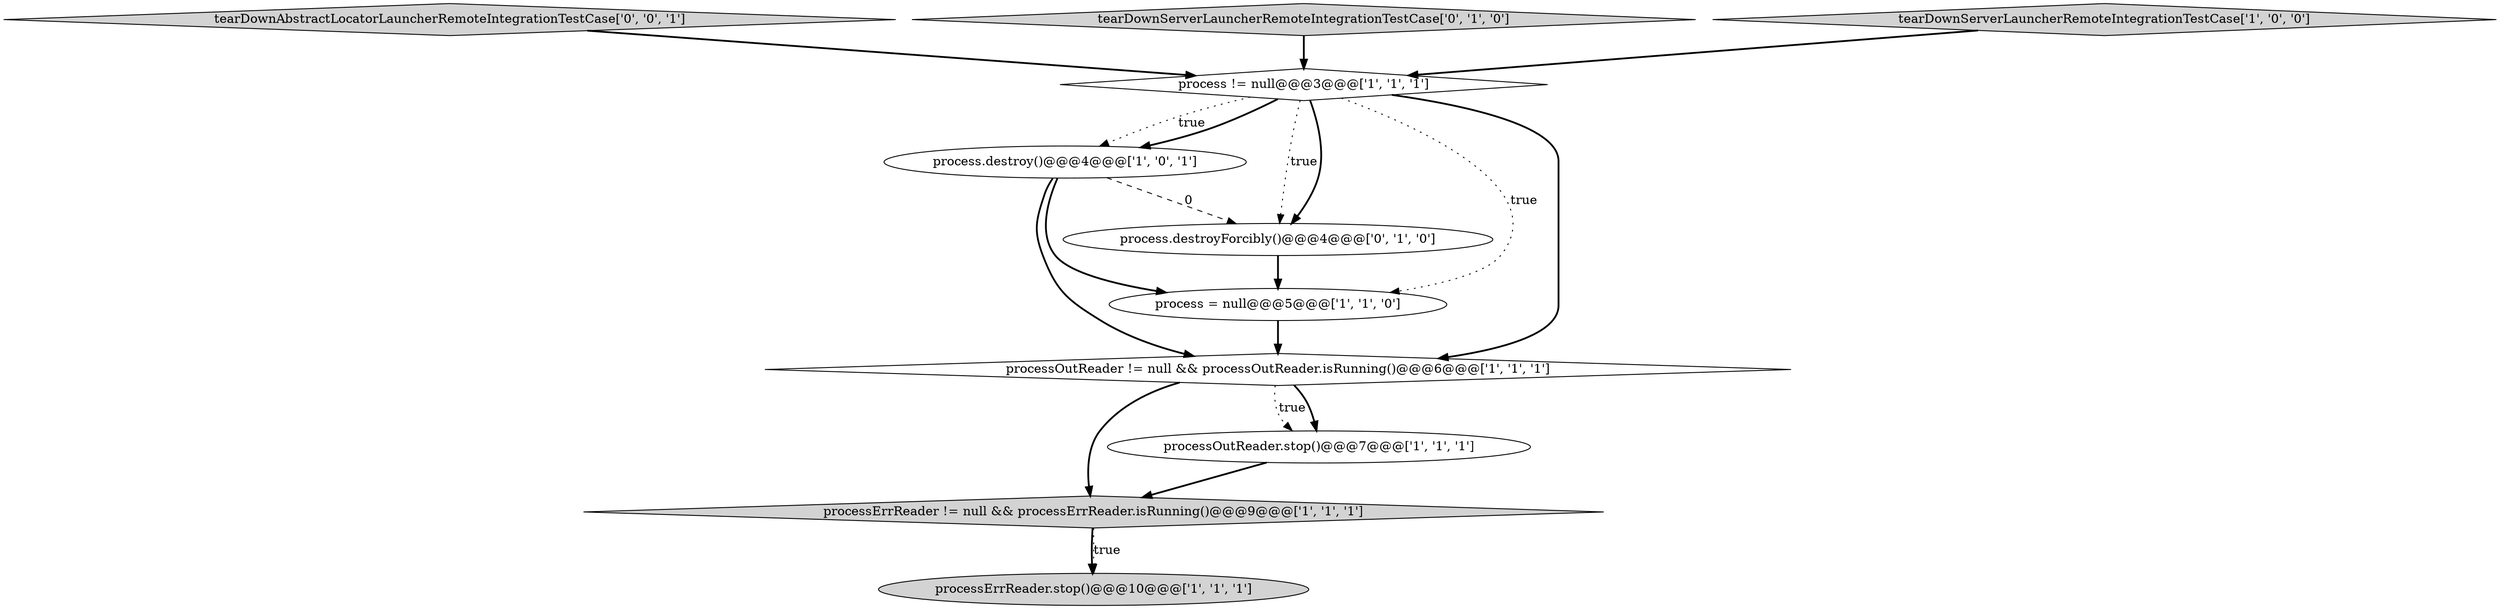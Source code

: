 digraph {
7 [style = filled, label = "processOutReader != null && processOutReader.isRunning()@@@6@@@['1', '1', '1']", fillcolor = white, shape = diamond image = "AAA0AAABBB1BBB"];
2 [style = filled, label = "processErrReader != null && processErrReader.isRunning()@@@9@@@['1', '1', '1']", fillcolor = lightgray, shape = diamond image = "AAA0AAABBB1BBB"];
0 [style = filled, label = "process.destroy()@@@4@@@['1', '0', '1']", fillcolor = white, shape = ellipse image = "AAA0AAABBB1BBB"];
3 [style = filled, label = "processOutReader.stop()@@@7@@@['1', '1', '1']", fillcolor = white, shape = ellipse image = "AAA0AAABBB1BBB"];
6 [style = filled, label = "processErrReader.stop()@@@10@@@['1', '1', '1']", fillcolor = lightgray, shape = ellipse image = "AAA0AAABBB1BBB"];
9 [style = filled, label = "process.destroyForcibly()@@@4@@@['0', '1', '0']", fillcolor = white, shape = ellipse image = "AAA1AAABBB2BBB"];
10 [style = filled, label = "tearDownAbstractLocatorLauncherRemoteIntegrationTestCase['0', '0', '1']", fillcolor = lightgray, shape = diamond image = "AAA0AAABBB3BBB"];
5 [style = filled, label = "process = null@@@5@@@['1', '1', '0']", fillcolor = white, shape = ellipse image = "AAA0AAABBB1BBB"];
8 [style = filled, label = "tearDownServerLauncherRemoteIntegrationTestCase['0', '1', '0']", fillcolor = lightgray, shape = diamond image = "AAA0AAABBB2BBB"];
4 [style = filled, label = "process != null@@@3@@@['1', '1', '1']", fillcolor = white, shape = diamond image = "AAA0AAABBB1BBB"];
1 [style = filled, label = "tearDownServerLauncherRemoteIntegrationTestCase['1', '0', '0']", fillcolor = lightgray, shape = diamond image = "AAA0AAABBB1BBB"];
4->5 [style = dotted, label="true"];
2->6 [style = bold, label=""];
4->9 [style = dotted, label="true"];
1->4 [style = bold, label=""];
2->6 [style = dotted, label="true"];
0->5 [style = bold, label=""];
4->7 [style = bold, label=""];
10->4 [style = bold, label=""];
4->9 [style = bold, label=""];
4->0 [style = dotted, label="true"];
7->2 [style = bold, label=""];
9->5 [style = bold, label=""];
8->4 [style = bold, label=""];
5->7 [style = bold, label=""];
4->0 [style = bold, label=""];
7->3 [style = dotted, label="true"];
0->7 [style = bold, label=""];
3->2 [style = bold, label=""];
0->9 [style = dashed, label="0"];
7->3 [style = bold, label=""];
}
